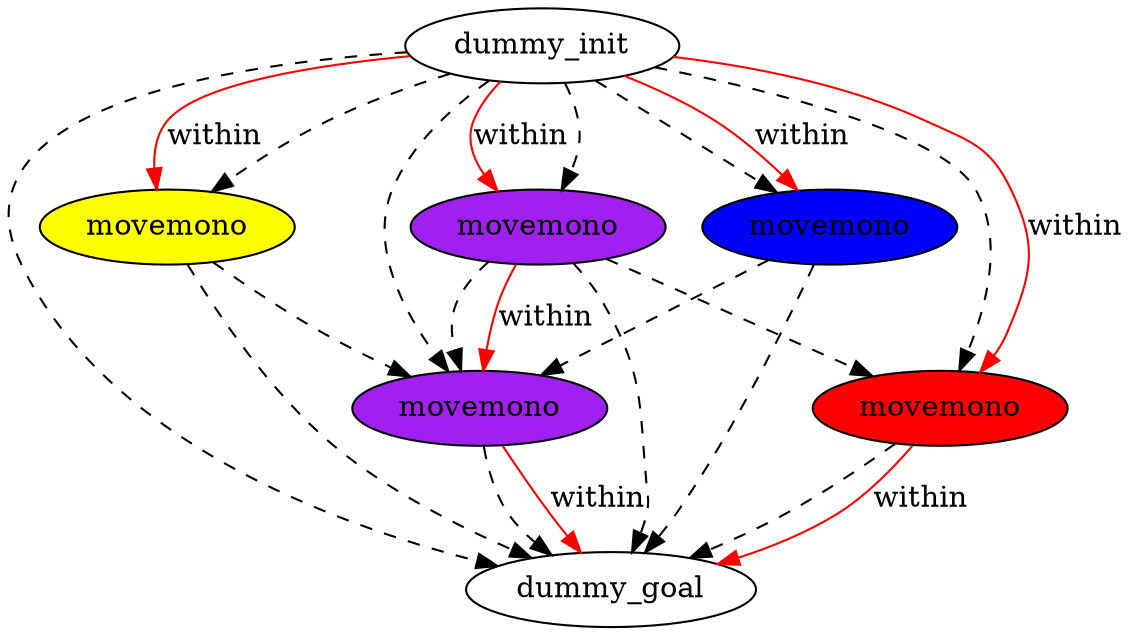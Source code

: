 digraph {
	"ce7ae7f6-3982-0cff-4f77-a665ac3c5640" [label=dummy_init fillcolor=white style=filled]
	"0bd4a990-0640-be0f-25b8-fd4b32fa2de8" [label=dummy_goal fillcolor=white style=filled]
	"9793b9b4-1374-8146-32c5-bd89b70b3420" [label=movemono fillcolor=purple style=filled]
	"a6846099-f729-4951-8591-31d2bbda0242" [label=movemono fillcolor=red style=filled]
	"b8a6171f-1ee3-4dc4-3b04-8a8b405bfdc9" [label=movemono fillcolor=purple style=filled]
	"c342bd2b-f295-456e-1967-5f06bd767e35" [label=movemono fillcolor=blue style=filled]
	"dabac50d-ca3d-d859-c5ce-099c46b82659" [label=movemono fillcolor=yellow style=filled]
	"c342bd2b-f295-456e-1967-5f06bd767e35" -> "9793b9b4-1374-8146-32c5-bd89b70b3420" [color=black style=dashed]
	"ce7ae7f6-3982-0cff-4f77-a665ac3c5640" -> "a6846099-f729-4951-8591-31d2bbda0242" [color=black style=dashed]
	"dabac50d-ca3d-d859-c5ce-099c46b82659" -> "9793b9b4-1374-8146-32c5-bd89b70b3420" [color=black style=dashed]
	"ce7ae7f6-3982-0cff-4f77-a665ac3c5640" -> "0bd4a990-0640-be0f-25b8-fd4b32fa2de8" [color=black style=dashed]
	"b8a6171f-1ee3-4dc4-3b04-8a8b405bfdc9" -> "a6846099-f729-4951-8591-31d2bbda0242" [color=black style=dashed]
	"b8a6171f-1ee3-4dc4-3b04-8a8b405bfdc9" -> "9793b9b4-1374-8146-32c5-bd89b70b3420" [color=black style=dashed]
	"9793b9b4-1374-8146-32c5-bd89b70b3420" -> "0bd4a990-0640-be0f-25b8-fd4b32fa2de8" [color=black style=dashed]
	"a6846099-f729-4951-8591-31d2bbda0242" -> "0bd4a990-0640-be0f-25b8-fd4b32fa2de8" [color=black style=dashed]
	"c342bd2b-f295-456e-1967-5f06bd767e35" -> "0bd4a990-0640-be0f-25b8-fd4b32fa2de8" [color=black style=dashed]
	"ce7ae7f6-3982-0cff-4f77-a665ac3c5640" -> "dabac50d-ca3d-d859-c5ce-099c46b82659" [color=black style=dashed]
	"ce7ae7f6-3982-0cff-4f77-a665ac3c5640" -> "b8a6171f-1ee3-4dc4-3b04-8a8b405bfdc9" [color=black style=dashed]
	"ce7ae7f6-3982-0cff-4f77-a665ac3c5640" -> "9793b9b4-1374-8146-32c5-bd89b70b3420" [color=black style=dashed]
	"dabac50d-ca3d-d859-c5ce-099c46b82659" -> "0bd4a990-0640-be0f-25b8-fd4b32fa2de8" [color=black style=dashed]
	"ce7ae7f6-3982-0cff-4f77-a665ac3c5640" -> "c342bd2b-f295-456e-1967-5f06bd767e35" [color=black style=dashed]
	"b8a6171f-1ee3-4dc4-3b04-8a8b405bfdc9" -> "0bd4a990-0640-be0f-25b8-fd4b32fa2de8" [color=black style=dashed]
	"b8a6171f-1ee3-4dc4-3b04-8a8b405bfdc9" -> "9793b9b4-1374-8146-32c5-bd89b70b3420" [label=within color=red]
	"ce7ae7f6-3982-0cff-4f77-a665ac3c5640" -> "c342bd2b-f295-456e-1967-5f06bd767e35" [label=within color=red]
	"a6846099-f729-4951-8591-31d2bbda0242" -> "0bd4a990-0640-be0f-25b8-fd4b32fa2de8" [label=within color=red]
	"ce7ae7f6-3982-0cff-4f77-a665ac3c5640" -> "dabac50d-ca3d-d859-c5ce-099c46b82659" [label=within color=red]
	"ce7ae7f6-3982-0cff-4f77-a665ac3c5640" -> "b8a6171f-1ee3-4dc4-3b04-8a8b405bfdc9" [label=within color=red]
	"ce7ae7f6-3982-0cff-4f77-a665ac3c5640" -> "a6846099-f729-4951-8591-31d2bbda0242" [label=within color=red]
	"9793b9b4-1374-8146-32c5-bd89b70b3420" -> "0bd4a990-0640-be0f-25b8-fd4b32fa2de8" [label=within color=red]
}
